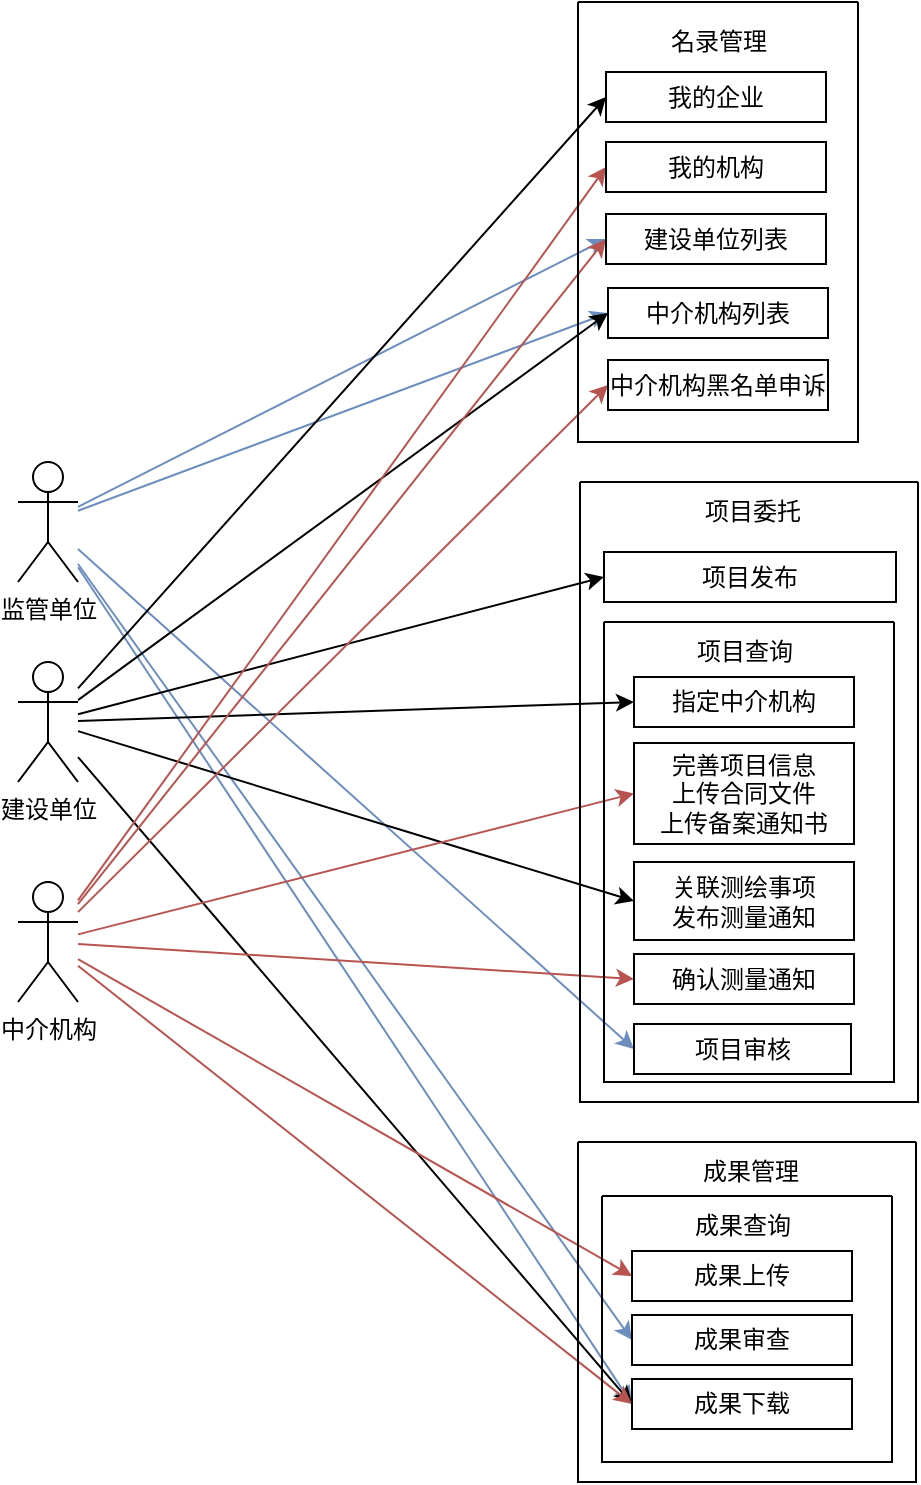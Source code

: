 <mxfile version="20.4.1" type="github"><diagram id="v00ayGa3TPhTAM2sYryC" name="第 1 页"><mxGraphModel dx="1422" dy="762" grid="1" gridSize="10" guides="1" tooltips="1" connect="1" arrows="1" fold="1" page="1" pageScale="1" pageWidth="827" pageHeight="1169" math="0" shadow="0"><root><mxCell id="0"/><mxCell id="1" parent="0"/><mxCell id="MjbrE-RBMUNLMFSOL9ns-13" style="rounded=0;orthogonalLoop=1;jettySize=auto;html=1;entryX=0;entryY=0.5;entryDx=0;entryDy=0;fillColor=#dae8fc;strokeColor=#6c8ebf;" parent="1" source="MjbrE-RBMUNLMFSOL9ns-1" target="MjbrE-RBMUNLMFSOL9ns-10" edge="1"><mxGeometry relative="1" as="geometry"/></mxCell><mxCell id="MjbrE-RBMUNLMFSOL9ns-15" style="edgeStyle=none;rounded=0;orthogonalLoop=1;jettySize=auto;html=1;entryX=0;entryY=0.5;entryDx=0;entryDy=0;fillColor=#dae8fc;strokeColor=#6c8ebf;" parent="1" source="MjbrE-RBMUNLMFSOL9ns-1" target="MjbrE-RBMUNLMFSOL9ns-11" edge="1"><mxGeometry relative="1" as="geometry"/></mxCell><mxCell id="MjbrE-RBMUNLMFSOL9ns-47" style="edgeStyle=none;rounded=0;orthogonalLoop=1;jettySize=auto;html=1;entryX=0;entryY=0.5;entryDx=0;entryDy=0;fillColor=#dae8fc;strokeColor=#6c8ebf;" parent="1" source="MjbrE-RBMUNLMFSOL9ns-1" target="MjbrE-RBMUNLMFSOL9ns-46" edge="1"><mxGeometry relative="1" as="geometry"/></mxCell><mxCell id="MjbrE-RBMUNLMFSOL9ns-60" style="edgeStyle=none;rounded=0;orthogonalLoop=1;jettySize=auto;html=1;entryX=0;entryY=0.5;entryDx=0;entryDy=0;fillColor=#dae8fc;strokeColor=#6c8ebf;" parent="1" source="MjbrE-RBMUNLMFSOL9ns-1" target="MjbrE-RBMUNLMFSOL9ns-58" edge="1"><mxGeometry relative="1" as="geometry"/></mxCell><mxCell id="MjbrE-RBMUNLMFSOL9ns-63" style="edgeStyle=none;rounded=0;orthogonalLoop=1;jettySize=auto;html=1;entryX=0;entryY=0.5;entryDx=0;entryDy=0;fillColor=#dae8fc;strokeColor=#6c8ebf;" parent="1" source="MjbrE-RBMUNLMFSOL9ns-1" target="MjbrE-RBMUNLMFSOL9ns-59" edge="1"><mxGeometry relative="1" as="geometry"/></mxCell><mxCell id="MjbrE-RBMUNLMFSOL9ns-1" value="监管单位" style="shape=umlActor;verticalLabelPosition=bottom;verticalAlign=top;html=1;outlineConnect=0;" parent="1" vertex="1"><mxGeometry x="180" y="440" width="30" height="60" as="geometry"/></mxCell><mxCell id="MjbrE-RBMUNLMFSOL9ns-14" style="edgeStyle=none;rounded=0;orthogonalLoop=1;jettySize=auto;html=1;entryX=0;entryY=0.5;entryDx=0;entryDy=0;" parent="1" source="MjbrE-RBMUNLMFSOL9ns-2" target="MjbrE-RBMUNLMFSOL9ns-11" edge="1"><mxGeometry relative="1" as="geometry"/></mxCell><mxCell id="MjbrE-RBMUNLMFSOL9ns-16" style="edgeStyle=none;rounded=0;orthogonalLoop=1;jettySize=auto;html=1;entryX=0;entryY=0.5;entryDx=0;entryDy=0;" parent="1" source="MjbrE-RBMUNLMFSOL9ns-2" target="MjbrE-RBMUNLMFSOL9ns-8" edge="1"><mxGeometry relative="1" as="geometry"/></mxCell><mxCell id="MjbrE-RBMUNLMFSOL9ns-34" style="edgeStyle=none;rounded=0;orthogonalLoop=1;jettySize=auto;html=1;entryX=0;entryY=0.5;entryDx=0;entryDy=0;" parent="1" source="MjbrE-RBMUNLMFSOL9ns-2" target="MjbrE-RBMUNLMFSOL9ns-22" edge="1"><mxGeometry relative="1" as="geometry"/></mxCell><mxCell id="MjbrE-RBMUNLMFSOL9ns-35" style="edgeStyle=none;rounded=0;orthogonalLoop=1;jettySize=auto;html=1;entryX=0;entryY=0.5;entryDx=0;entryDy=0;" parent="1" source="MjbrE-RBMUNLMFSOL9ns-2" target="MjbrE-RBMUNLMFSOL9ns-29" edge="1"><mxGeometry relative="1" as="geometry"/></mxCell><mxCell id="MjbrE-RBMUNLMFSOL9ns-37" style="edgeStyle=none;rounded=0;orthogonalLoop=1;jettySize=auto;html=1;entryX=0;entryY=0.5;entryDx=0;entryDy=0;" parent="1" source="MjbrE-RBMUNLMFSOL9ns-2" target="MjbrE-RBMUNLMFSOL9ns-31" edge="1"><mxGeometry relative="1" as="geometry"/></mxCell><mxCell id="MjbrE-RBMUNLMFSOL9ns-61" style="edgeStyle=none;rounded=0;orthogonalLoop=1;jettySize=auto;html=1;entryX=0;entryY=0.5;entryDx=0;entryDy=0;" parent="1" source="MjbrE-RBMUNLMFSOL9ns-2" target="MjbrE-RBMUNLMFSOL9ns-59" edge="1"><mxGeometry relative="1" as="geometry"/></mxCell><mxCell id="MjbrE-RBMUNLMFSOL9ns-2" value="建设单位" style="shape=umlActor;verticalLabelPosition=bottom;verticalAlign=top;html=1;outlineConnect=0;" parent="1" vertex="1"><mxGeometry x="180" y="540" width="30" height="60" as="geometry"/></mxCell><mxCell id="MjbrE-RBMUNLMFSOL9ns-17" style="edgeStyle=none;rounded=0;orthogonalLoop=1;jettySize=auto;html=1;entryX=0;entryY=0.5;entryDx=0;entryDy=0;fillColor=#f8cecc;strokeColor=#b85450;" parent="1" source="MjbrE-RBMUNLMFSOL9ns-3" target="MjbrE-RBMUNLMFSOL9ns-10" edge="1"><mxGeometry relative="1" as="geometry"/></mxCell><mxCell id="MjbrE-RBMUNLMFSOL9ns-18" style="edgeStyle=none;rounded=0;orthogonalLoop=1;jettySize=auto;html=1;entryX=0;entryY=0.5;entryDx=0;entryDy=0;fillColor=#f8cecc;strokeColor=#b85450;" parent="1" source="MjbrE-RBMUNLMFSOL9ns-3" target="MjbrE-RBMUNLMFSOL9ns-12" edge="1"><mxGeometry relative="1" as="geometry"/></mxCell><mxCell id="MjbrE-RBMUNLMFSOL9ns-19" style="edgeStyle=none;rounded=0;orthogonalLoop=1;jettySize=auto;html=1;entryX=0;entryY=0.5;entryDx=0;entryDy=0;fillColor=#f8cecc;strokeColor=#b85450;" parent="1" source="MjbrE-RBMUNLMFSOL9ns-3" target="MjbrE-RBMUNLMFSOL9ns-9" edge="1"><mxGeometry relative="1" as="geometry"/></mxCell><mxCell id="MjbrE-RBMUNLMFSOL9ns-36" style="edgeStyle=none;rounded=0;orthogonalLoop=1;jettySize=auto;html=1;entryX=0;entryY=0.5;entryDx=0;entryDy=0;fillColor=#f8cecc;strokeColor=#b85450;" parent="1" source="MjbrE-RBMUNLMFSOL9ns-3" target="MjbrE-RBMUNLMFSOL9ns-30" edge="1"><mxGeometry relative="1" as="geometry"/></mxCell><mxCell id="MjbrE-RBMUNLMFSOL9ns-38" style="edgeStyle=none;rounded=0;orthogonalLoop=1;jettySize=auto;html=1;entryX=0;entryY=0.5;entryDx=0;entryDy=0;fillColor=#f8cecc;strokeColor=#b85450;" parent="1" source="MjbrE-RBMUNLMFSOL9ns-3" target="MjbrE-RBMUNLMFSOL9ns-32" edge="1"><mxGeometry relative="1" as="geometry"/></mxCell><mxCell id="MjbrE-RBMUNLMFSOL9ns-65" style="edgeStyle=none;rounded=0;orthogonalLoop=1;jettySize=auto;html=1;entryX=0;entryY=0.5;entryDx=0;entryDy=0;fillColor=#f8cecc;strokeColor=#b85450;" parent="1" source="MjbrE-RBMUNLMFSOL9ns-3" target="MjbrE-RBMUNLMFSOL9ns-53" edge="1"><mxGeometry relative="1" as="geometry"/></mxCell><mxCell id="MjbrE-RBMUNLMFSOL9ns-66" style="edgeStyle=none;rounded=0;orthogonalLoop=1;jettySize=auto;html=1;entryX=0;entryY=0.5;entryDx=0;entryDy=0;fillColor=#f8cecc;strokeColor=#b85450;" parent="1" source="MjbrE-RBMUNLMFSOL9ns-3" target="MjbrE-RBMUNLMFSOL9ns-59" edge="1"><mxGeometry relative="1" as="geometry"/></mxCell><mxCell id="MjbrE-RBMUNLMFSOL9ns-3" value="中介机构" style="shape=umlActor;verticalLabelPosition=bottom;verticalAlign=top;html=1;outlineConnect=0;" parent="1" vertex="1"><mxGeometry x="180" y="650" width="30" height="60" as="geometry"/></mxCell><mxCell id="MjbrE-RBMUNLMFSOL9ns-5" value="" style="swimlane;startSize=0;" parent="1" vertex="1"><mxGeometry x="460" y="210" width="140" height="220" as="geometry"/></mxCell><mxCell id="MjbrE-RBMUNLMFSOL9ns-6" value="名录管理" style="text;html=1;align=center;verticalAlign=middle;resizable=0;points=[];autosize=1;strokeColor=none;fillColor=none;" parent="MjbrE-RBMUNLMFSOL9ns-5" vertex="1"><mxGeometry x="35" y="5" width="70" height="30" as="geometry"/></mxCell><mxCell id="MjbrE-RBMUNLMFSOL9ns-8" value="我的企业" style="whiteSpace=wrap;html=1;" parent="MjbrE-RBMUNLMFSOL9ns-5" vertex="1"><mxGeometry x="14" y="35" width="110" height="25" as="geometry"/></mxCell><mxCell id="MjbrE-RBMUNLMFSOL9ns-9" value="我的机构" style="whiteSpace=wrap;html=1;" parent="MjbrE-RBMUNLMFSOL9ns-5" vertex="1"><mxGeometry x="14" y="70" width="110" height="25" as="geometry"/></mxCell><mxCell id="MjbrE-RBMUNLMFSOL9ns-10" value="建设单位列表" style="whiteSpace=wrap;html=1;" parent="MjbrE-RBMUNLMFSOL9ns-5" vertex="1"><mxGeometry x="14" y="106" width="110" height="25" as="geometry"/></mxCell><mxCell id="MjbrE-RBMUNLMFSOL9ns-11" value="中介机构列表" style="whiteSpace=wrap;html=1;" parent="MjbrE-RBMUNLMFSOL9ns-5" vertex="1"><mxGeometry x="15" y="143" width="110" height="25" as="geometry"/></mxCell><mxCell id="MjbrE-RBMUNLMFSOL9ns-12" value="中介机构黑名单申诉" style="whiteSpace=wrap;html=1;" parent="MjbrE-RBMUNLMFSOL9ns-5" vertex="1"><mxGeometry x="15" y="179" width="110" height="25" as="geometry"/></mxCell><mxCell id="MjbrE-RBMUNLMFSOL9ns-20" value="" style="swimlane;startSize=0;" parent="1" vertex="1"><mxGeometry x="461" y="450" width="169" height="310" as="geometry"/></mxCell><mxCell id="MjbrE-RBMUNLMFSOL9ns-21" value="项目委托" style="text;html=1;align=center;verticalAlign=middle;resizable=0;points=[];autosize=1;strokeColor=none;fillColor=none;" parent="MjbrE-RBMUNLMFSOL9ns-20" vertex="1"><mxGeometry x="50.5" width="70" height="30" as="geometry"/></mxCell><mxCell id="MjbrE-RBMUNLMFSOL9ns-22" value="项目发布" style="whiteSpace=wrap;html=1;" parent="MjbrE-RBMUNLMFSOL9ns-20" vertex="1"><mxGeometry x="12" y="35" width="146" height="25" as="geometry"/></mxCell><mxCell id="MjbrE-RBMUNLMFSOL9ns-27" value="" style="swimlane;startSize=0;" parent="MjbrE-RBMUNLMFSOL9ns-20" vertex="1"><mxGeometry x="12" y="70" width="145" height="230" as="geometry"/></mxCell><mxCell id="MjbrE-RBMUNLMFSOL9ns-28" value="项目查询" style="text;html=1;align=center;verticalAlign=middle;resizable=0;points=[];autosize=1;strokeColor=none;fillColor=none;" parent="MjbrE-RBMUNLMFSOL9ns-27" vertex="1"><mxGeometry x="35" width="70" height="30" as="geometry"/></mxCell><mxCell id="MjbrE-RBMUNLMFSOL9ns-29" value="指定中介机构" style="whiteSpace=wrap;html=1;" parent="MjbrE-RBMUNLMFSOL9ns-27" vertex="1"><mxGeometry x="15" y="27.5" width="110" height="25" as="geometry"/></mxCell><mxCell id="MjbrE-RBMUNLMFSOL9ns-30" value="完善项目信息&lt;br&gt;上传合同文件&lt;br&gt;上传备案通知书" style="whiteSpace=wrap;html=1;" parent="MjbrE-RBMUNLMFSOL9ns-27" vertex="1"><mxGeometry x="15" y="60.5" width="110" height="50.5" as="geometry"/></mxCell><mxCell id="MjbrE-RBMUNLMFSOL9ns-31" value="关联测绘事项&lt;br&gt;发布测量通知" style="whiteSpace=wrap;html=1;" parent="MjbrE-RBMUNLMFSOL9ns-27" vertex="1"><mxGeometry x="15" y="120" width="110" height="39" as="geometry"/></mxCell><mxCell id="MjbrE-RBMUNLMFSOL9ns-32" value="确认测量通知" style="whiteSpace=wrap;html=1;" parent="MjbrE-RBMUNLMFSOL9ns-27" vertex="1"><mxGeometry x="15" y="166" width="110" height="25" as="geometry"/></mxCell><mxCell id="MjbrE-RBMUNLMFSOL9ns-46" value="项目审核" style="whiteSpace=wrap;html=1;" parent="MjbrE-RBMUNLMFSOL9ns-27" vertex="1"><mxGeometry x="15" y="201" width="108.5" height="25" as="geometry"/></mxCell><mxCell id="MjbrE-RBMUNLMFSOL9ns-48" value="" style="swimlane;startSize=0;" parent="1" vertex="1"><mxGeometry x="460" y="780" width="169" height="170" as="geometry"/></mxCell><mxCell id="MjbrE-RBMUNLMFSOL9ns-49" value="成果管理" style="text;html=1;align=center;verticalAlign=middle;resizable=0;points=[];autosize=1;strokeColor=none;fillColor=none;" parent="MjbrE-RBMUNLMFSOL9ns-48" vertex="1"><mxGeometry x="50.5" width="70" height="30" as="geometry"/></mxCell><mxCell id="MjbrE-RBMUNLMFSOL9ns-51" value="" style="swimlane;startSize=0;" parent="MjbrE-RBMUNLMFSOL9ns-48" vertex="1"><mxGeometry x="12" y="27" width="145" height="133" as="geometry"/></mxCell><mxCell id="MjbrE-RBMUNLMFSOL9ns-52" value="成果查询" style="text;html=1;align=center;verticalAlign=middle;resizable=0;points=[];autosize=1;strokeColor=none;fillColor=none;" parent="MjbrE-RBMUNLMFSOL9ns-51" vertex="1"><mxGeometry x="35" width="70" height="30" as="geometry"/></mxCell><mxCell id="MjbrE-RBMUNLMFSOL9ns-53" value="成果上传" style="whiteSpace=wrap;html=1;" parent="MjbrE-RBMUNLMFSOL9ns-51" vertex="1"><mxGeometry x="15" y="27.5" width="110" height="25" as="geometry"/></mxCell><mxCell id="MjbrE-RBMUNLMFSOL9ns-58" value="成果审查" style="whiteSpace=wrap;html=1;" parent="MjbrE-RBMUNLMFSOL9ns-51" vertex="1"><mxGeometry x="15" y="59.5" width="110" height="25" as="geometry"/></mxCell><mxCell id="MjbrE-RBMUNLMFSOL9ns-59" value="成果下载" style="whiteSpace=wrap;html=1;" parent="MjbrE-RBMUNLMFSOL9ns-51" vertex="1"><mxGeometry x="15" y="91.5" width="110" height="25" as="geometry"/></mxCell></root></mxGraphModel></diagram></mxfile>